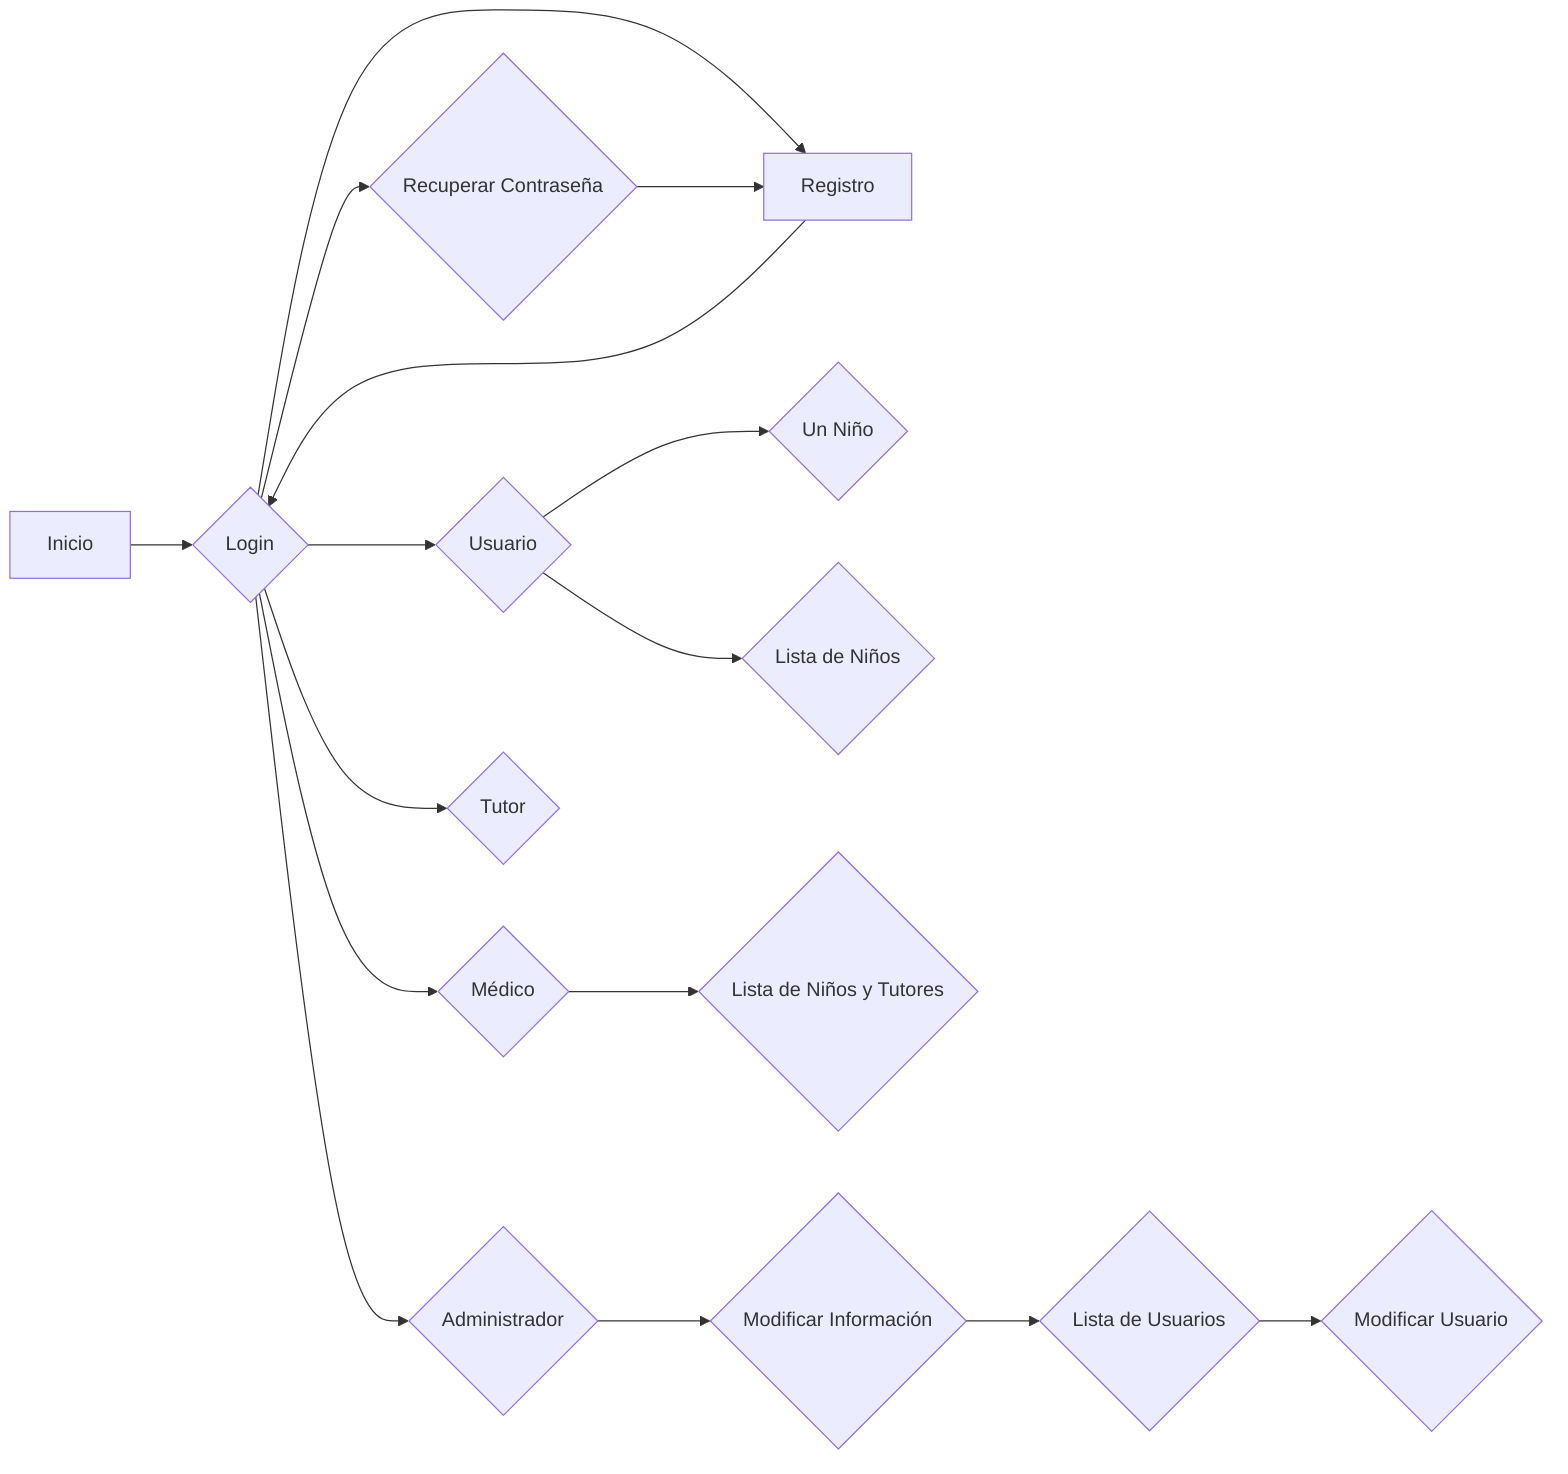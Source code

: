 graph LR
    A[Inicio] --> B{Login}
    B --> C[Registro]
    B --> D{Recuperar Contraseña}
    C --> B
    D --> C
    B --> E{Administrador}
    B --> F{Médico}
    B --> G{Usuario}
    B --> H{Tutor}
    G --> I{Un Niño}
    G --> J{Lista de Niños}
    F --> K{Lista de Niños y Tutores}
    E --> L{Modificar Información}
    L --> M{Lista de Usuarios}
    M --> N{Modificar Usuario}